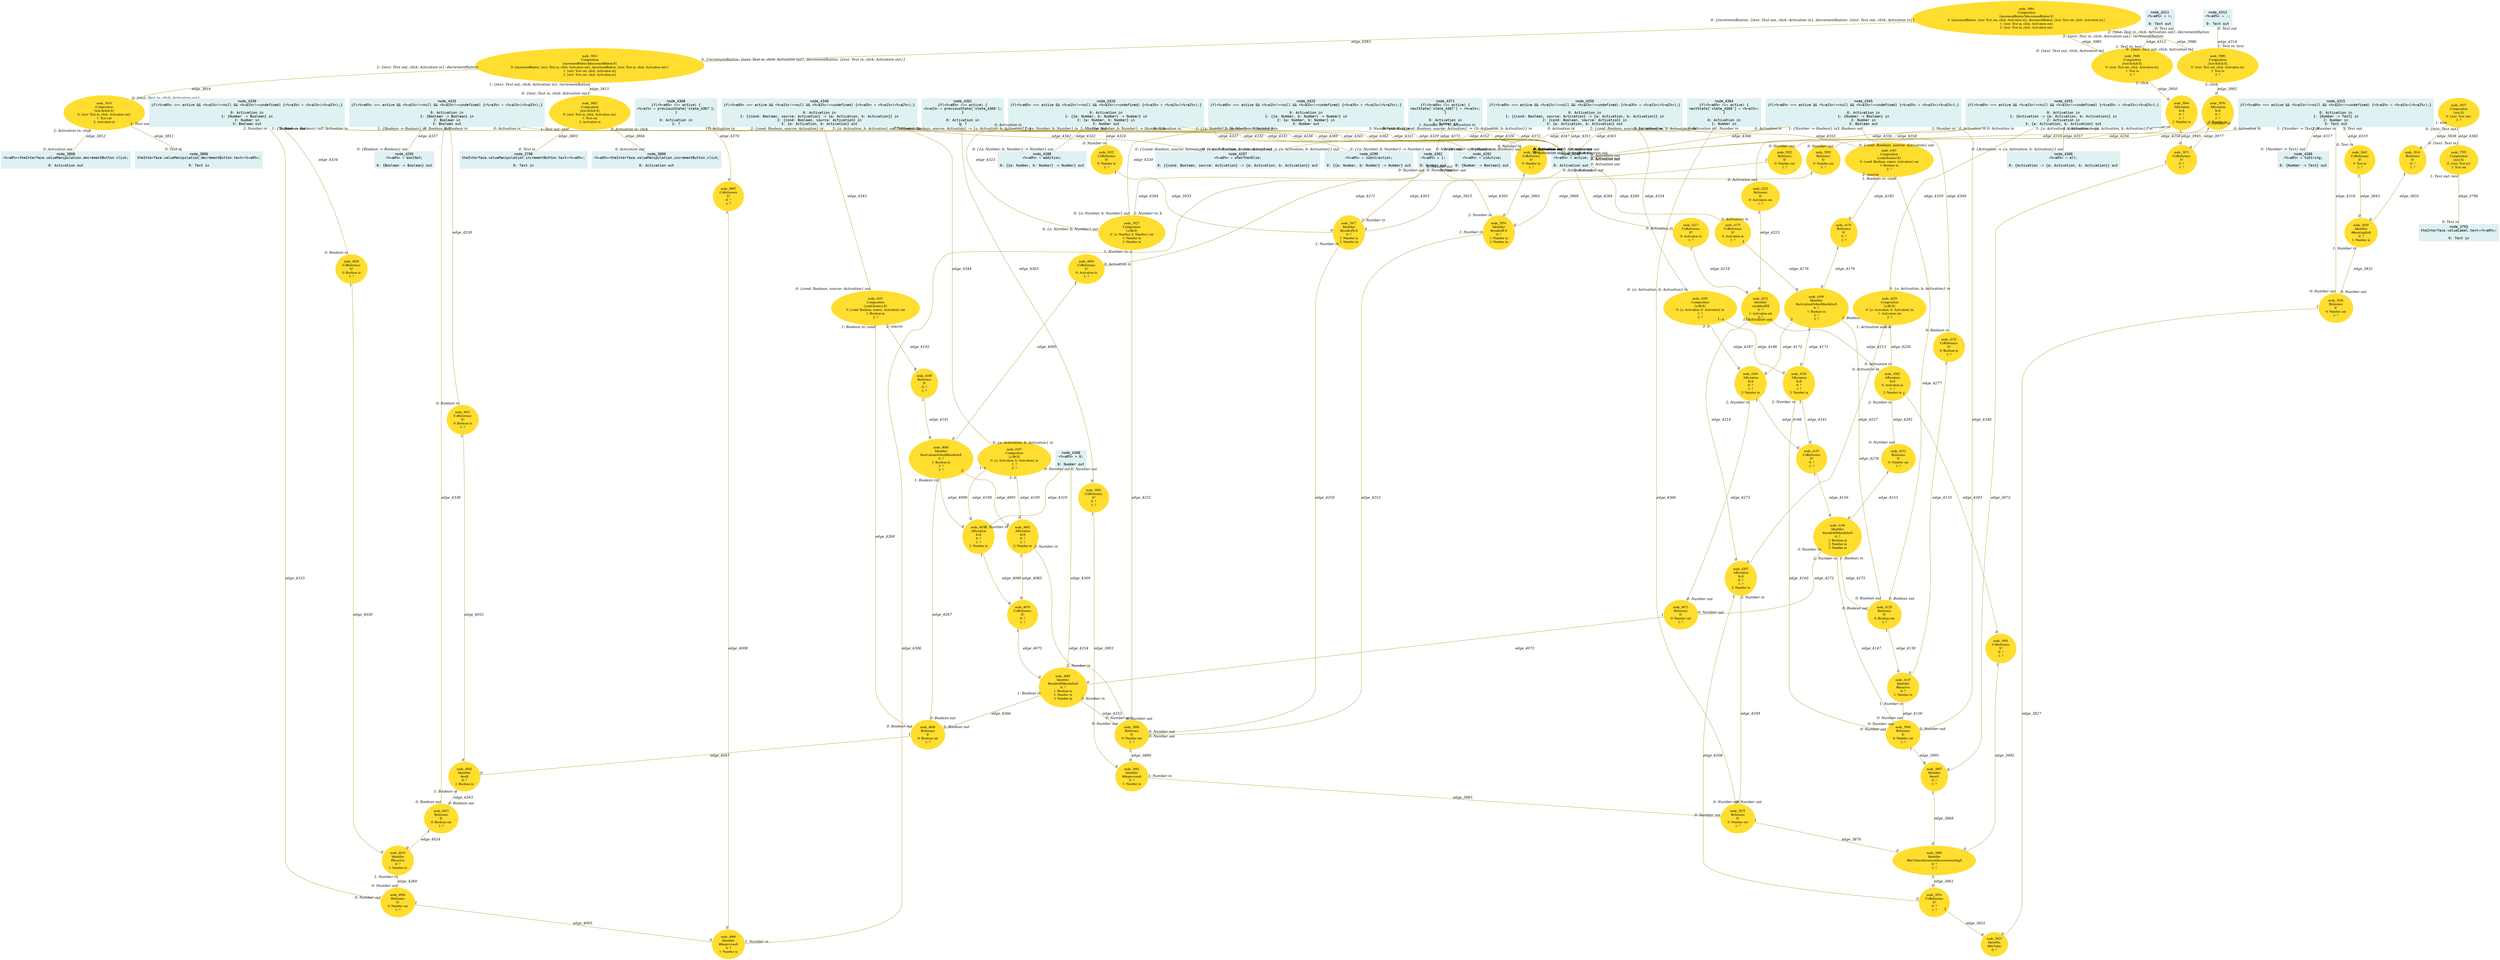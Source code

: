 digraph g{node_3793 [shape="box", style="filled", color="#dff1f2", fontname="Courier", label="node_3793
theInterface.valueLabel.text=<%=a0%>;

0: Text in" ]
node_3795 [shape="ellipse", style="filled", color="#ffde2f", fontname="Times", label="node_3795
Composition
{text:$}
0: {text: Text in}
1: Text out" ]
node_3798 [shape="box", style="filled", color="#dff1f2", fontname="Courier", label="node_3798
theInterface.valueManipulation.incrementButton.text=<%=a0%>;

0: Text in" ]
node_3800 [shape="box", style="filled", color="#dff1f2", fontname="Courier", label="node_3800
<%=a0%>=theInterface.valueManipulation.incrementButton.click;

0: Activation out" ]
node_3802 [shape="ellipse", style="filled", color="#ffde2f", fontname="Times", label="node_3802
Composition
{text:$click:$}
0: {text: Text in, click: Activation out}
1: Text out
2: Activation in" ]
node_3806 [shape="box", style="filled", color="#dff1f2", fontname="Courier", label="node_3806
theInterface.valueManipulation.decrementButton.text=<%=a0%>;

0: Text in" ]
node_3808 [shape="box", style="filled", color="#dff1f2", fontname="Courier", label="node_3808
<%=a0%>=theInterface.valueManipulation.decrementButton.click;

0: Activation out" ]
node_3810 [shape="ellipse", style="filled", color="#ffde2f", fontname="Times", label="node_3810
Composition
{text:$click:$}
0: {text: Text in, click: Activation out}
1: Text out
2: Activation in" ]
node_3814 [shape="ellipse", style="filled", color="#ffde2f", fontname="Times", label="node_3814
Composition
{incrementButton:$decrementButton:$}
0: {incrementButton: {text: Text in, click: Activation out}, decrementButton: {text: Text in, click: Activation out}}
1: {text: Text out, click: Activation in}
2: {text: Text out, click: Activation in}" ]
node_3823 [shape="ellipse", style="filled", color="#ffde2f", fontname="Times", label="node_3823
Identifier
#theValue
0: ?" ]
node_3826 [shape="ellipse", style="filled", color="#ffde2f", fontname="Times", label="node_3826
Reference
$!
0: Number out
1: ?" ]
node_3830 [shape="ellipse", style="filled", color="#ffde2f", fontname="Times", label="node_3830
Identifier
#thestringfor$
0: ?
1: Number in" ]
node_3834 [shape="ellipse", style="filled", color="#ffde2f", fontname="Times", label="node_3834
Reference
$!
0: ?
1: ?" ]
node_3837 [shape="ellipse", style="filled", color="#ffde2f", fontname="Times", label="node_3837
Composition
{text:$}
0: {text: Text out}
1: ?" ]
node_3842 [shape="ellipse", style="filled", color="#ffde2f", fontname="Times", label="node_3842
CoReference
$?
0: Text in
1: ?" ]
node_3854 [shape="ellipse", style="filled", color="#ffde2f", fontname="Times", label="node_3854
CoReference
$?
0: ?
1: ?" ]
node_3860 [shape="ellipse", style="filled", color="#ffde2f", fontname="Times", label="node_3860
Identifier
#theValueofincrementdecrementsetting$
0: ?
1: ?" ]
node_3867 [shape="ellipse", style="filled", color="#ffde2f", fontname="Times", label="node_3867
Identifier
#new$
0: ?
1: ?" ]
node_3871 [shape="ellipse", style="filled", color="#ffde2f", fontname="Times", label="node_3871
CoReference
$?
0: ?
1: ?" ]
node_3875 [shape="ellipse", style="filled", color="#ffde2f", fontname="Times", label="node_3875
Reference
$!
0: Number out
1: ?" ]
node_3882 [shape="ellipse", style="filled", color="#ffde2f", fontname="Times", label="node_3882
Identifier
#theprevious$
0: ?
1: Number in" ]
node_3888 [shape="ellipse", style="filled", color="#ffde2f", fontname="Times", label="node_3888
Reference
$!
0: Number out
1: ?" ]
node_3892 [shape="ellipse", style="filled", color="#ffde2f", fontname="Times", label="node_3892
CoReference
$?
0: ?
1: ?" ]
node_3917 [shape="ellipse", style="filled", color="#ffde2f", fontname="Times", label="node_3917
Identifier
#resultof$+$
0: ?
1: Number in
2: Number in" ]
node_3922 [shape="ellipse", style="filled", color="#ffde2f", fontname="Times", label="node_3922
Reference
$!
0: Number out
1: ?" ]
node_3927 [shape="ellipse", style="filled", color="#ffde2f", fontname="Times", label="node_3927
Composition
{a:$b:$}
0: {a: Number, b: Number} out
1: Number in
2: Number in" ]
node_3932 [shape="ellipse", style="filled", color="#ffde2f", fontname="Times", label="node_3932
CoReference
$?
0: Number in
1: ?" ]
node_3944 [shape="ellipse", style="filled", color="#ffde2f", fontname="Times", label="node_3944
Affectation
$=$
0: ?
1: ?
2: Number in" ]
node_3948 [shape="ellipse", style="filled", color="#ffde2f", fontname="Times", label="node_3948
Composition
{text:$click:$}
0: {text: Text out, click: Activation in}
1: Text in
2: ?" ]
node_3954 [shape="ellipse", style="filled", color="#ffde2f", fontname="Times", label="node_3954
Identifier
#resultof$-$
0: ?
1: Number in
2: Number in" ]
node_3959 [shape="ellipse", style="filled", color="#ffde2f", fontname="Times", label="node_3959
Reference
$!
0: Number out
1: ?" ]
node_3964 [shape="ellipse", style="filled", color="#ffde2f", fontname="Times", label="node_3964
CoReference
$?
0: Number in
1: ?" ]
node_3976 [shape="ellipse", style="filled", color="#ffde2f", fontname="Times", label="node_3976
Affectation
$=$
0: ?
1: ?
2: Number in" ]
node_3980 [shape="ellipse", style="filled", color="#ffde2f", fontname="Times", label="node_3980
Composition
{text:$click:$}
0: {text: Text out, click: Activation in}
1: Text in
2: ?" ]
node_3984 [shape="ellipse", style="filled", color="#ffde2f", fontname="Times", label="node_3984
Composition
{incrementButton:$decrementButton:$}
0: {incrementButton: {text: Text out, click: Activation in}, decrementButton: {text: Text out, click: Activation in}}
1: {text: Text in, click: Activation out}
2: {text: Text in, click: Activation out}" ]
node_3991 [shape="ellipse", style="filled", color="#ffde2f", fontname="Times", label="node_3991
CoReference
$?
0: ?
1: ?" ]
node_3994 [shape="ellipse", style="filled", color="#ffde2f", fontname="Times", label="node_3994
Reference
$!
0: Number out
1: ?" ]
node_4000 [shape="ellipse", style="filled", color="#ffde2f", fontname="Times", label="node_4000
Identifier
#theprevious$
0: ?
1: Number in" ]
node_4004 [shape="ellipse", style="filled", color="#ffde2f", fontname="Times", label="node_4004
Reference
$!
0: Number out
1: ?" ]
node_4007 [shape="ellipse", style="filled", color="#ffde2f", fontname="Times", label="node_4007
CoReference
$?
0: ?
1: ?" ]
node_4019 [shape="ellipse", style="filled", color="#ffde2f", fontname="Times", label="node_4019
Identifier
#$isactive
0: ?
1: Number in" ]
node_4023 [shape="ellipse", style="filled", color="#ffde2f", fontname="Times", label="node_4023
Reference
$!
0: Boolean out
1: ?" ]
node_4029 [shape="ellipse", style="filled", color="#ffde2f", fontname="Times", label="node_4029
CoReference
$?
0: Boolean in
1: ?" ]
node_4042 [shape="ellipse", style="filled", color="#ffde2f", fontname="Times", label="node_4042
Identifier
#not$
0: ?
1: Boolean in" ]
node_4046 [shape="ellipse", style="filled", color="#ffde2f", fontname="Times", label="node_4046
Reference
$!
0: Boolean out
1: ?" ]
node_4051 [shape="ellipse", style="filled", color="#ffde2f", fontname="Times", label="node_4051
CoReference
$?
0: Boolean in
1: ?" ]
node_4065 [shape="ellipse", style="filled", color="#ffde2f", fontname="Times", label="node_4065
Identifier
#resultofif$then$else$
0: ?
1: Boolean in
2: Number in
3: Number in" ]
node_4071 [shape="ellipse", style="filled", color="#ffde2f", fontname="Times", label="node_4071
Reference
$!
0: Number out
1: ?" ]
node_4074 [shape="ellipse", style="filled", color="#ffde2f", fontname="Times", label="node_4074
CoReference
$?
0: ?
1: ?" ]
node_4078 [shape="ellipse", style="filled", color="#ffde2f", fontname="Times", label="node_4078
Affectation
$=$
0: ?
1: ?
2: Number in" ]
node_4083 [shape="ellipse", style="filled", color="#ffde2f", fontname="Times", label="node_4083
Affectation
$=$
0: ?
1: ?
2: Number in" ]
node_4088 [shape="ellipse", style="filled", color="#ffde2f", fontname="Times", label="node_4088
Identifier
#activationofwhen$then$else$
0: ?
1: Boolean in
2: ?
3: ?" ]
node_4094 [shape="ellipse", style="filled", color="#ffde2f", fontname="Times", label="node_4094
CoReference
$?
0: Activation in
1: ?" ]
node_4100 [shape="ellipse", style="filled", color="#ffde2f", fontname="Times", label="node_4100
Reference
$!
0: ?
1: ?" ]
node_4103 [shape="ellipse", style="filled", color="#ffde2f", fontname="Times", label="node_4103
Composition
{cond:$source:$}
0: {cond: Boolean, source: Activation} out
1: Boolean in
2: ?" ]
node_4107 [shape="ellipse", style="filled", color="#ffde2f", fontname="Times", label="node_4107
Composition
{a:$b:$}
0: {a: Activation, b: Activation} in
1: ?
2: ?" ]
node_4125 [shape="ellipse", style="filled", color="#ffde2f", fontname="Times", label="node_4125
Identifier
#$isactive
0: ?
1: Number in" ]
node_4129 [shape="ellipse", style="filled", color="#ffde2f", fontname="Times", label="node_4129
Reference
$!
0: Boolean out
1: ?" ]
node_4132 [shape="ellipse", style="filled", color="#ffde2f", fontname="Times", label="node_4132
CoReference
$?
0: Boolean in
1: ?" ]
node_4146 [shape="ellipse", style="filled", color="#ffde2f", fontname="Times", label="node_4146
Identifier
#resultofif$then$else$
0: ?
1: Boolean in
2: Number in
3: Number in" ]
node_4152 [shape="ellipse", style="filled", color="#ffde2f", fontname="Times", label="node_4152
Reference
$!
0: Number out
1: ?" ]
node_4155 [shape="ellipse", style="filled", color="#ffde2f", fontname="Times", label="node_4155
CoReference
$?
0: ?
1: ?" ]
node_4159 [shape="ellipse", style="filled", color="#ffde2f", fontname="Times", label="node_4159
Affectation
$=$
0: ?
1: ?
2: Number in" ]
node_4164 [shape="ellipse", style="filled", color="#ffde2f", fontname="Times", label="node_4164
Affectation
$=$
0: ?
1: ?
2: Number in" ]
node_4169 [shape="ellipse", style="filled", color="#ffde2f", fontname="Times", label="node_4169
Identifier
#activationofwhen$then$else$
0: ?
1: Boolean in
2: ?
3: ?" ]
node_4175 [shape="ellipse", style="filled", color="#ffde2f", fontname="Times", label="node_4175
CoReference
$?
0: Activation in
1: ?" ]
node_4178 [shape="ellipse", style="filled", color="#ffde2f", fontname="Times", label="node_4178
Reference
$!
0: ?
1: ?" ]
node_4181 [shape="ellipse", style="filled", color="#ffde2f", fontname="Times", label="node_4181
Composition
{cond:$source:$}
0: {cond: Boolean, source: Activation} out
1: Boolean in
2: ?" ]
node_4185 [shape="ellipse", style="filled", color="#ffde2f", fontname="Times", label="node_4185
Composition
{a:$b:$}
0: {a: Activation, b: Activation} in
1: ?
2: ?" ]
node_4202 [shape="ellipse", style="filled", color="#ffde2f", fontname="Times", label="node_4202
Affectation
$=$
0: Activation in
1: ?
2: Number in" ]
node_4207 [shape="ellipse", style="filled", color="#ffde2f", fontname="Times", label="node_4207
Affectation
$=$
0: ?
1: ?
2: Number in" ]
node_4212 [shape="ellipse", style="filled", color="#ffde2f", fontname="Times", label="node_4212
Identifier
variableall$$
0: ?
1: Activation out
2: ?" ]
node_4217 [shape="ellipse", style="filled", color="#ffde2f", fontname="Times", label="node_4217
CoReference
$?
0: Activation in
1: ?" ]
node_4222 [shape="ellipse", style="filled", color="#ffde2f", fontname="Times", label="node_4222
Reference
$!
0: Activation out
1: ?" ]
node_4225 [shape="ellipse", style="filled", color="#ffde2f", fontname="Times", label="node_4225
Composition
{a:$b:$}
0: {a: Activation, b: Activation} in
1: Activation out
2: ?" ]
node_4246 [shape="box", style="filled", color="#dff1f2", fontname="Courier", label="node_4246
<%=a0%> = active;

0: Activation out" ]
node_4286 [shape="box", style="filled", color="#dff1f2", fontname="Courier", label="node_4286
<%=a0%> = toString;

0: {Number -> Text} out" ]
node_4288 [shape="box", style="filled", color="#dff1f2", fontname="Courier", label="node_4288
<%=a0%> = addition;

0: {{a: Number, b: Number} -> Number} out" ]
node_4290 [shape="box", style="filled", color="#dff1f2", fontname="Courier", label="node_4290
<%=a0%> = substraction;

0: {{a: Number, b: Number} -> Number} out" ]
node_4292 [shape="box", style="filled", color="#dff1f2", fontname="Courier", label="node_4292
<%=a0%> = isActive;

0: {Number -> Boolean} out" ]
node_4295 [shape="box", style="filled", color="#dff1f2", fontname="Courier", label="node_4295
<%=a0%> = boolNot;

0: {Boolean -> Boolean} out" ]
node_4297 [shape="box", style="filled", color="#dff1f2", fontname="Courier", label="node_4297
<%=a0%> = whenThenElse;

0: {{cond: Boolean, source: Activation} -> {a: Activation, b: Activation}} out" ]
node_4300 [shape="box", style="filled", color="#dff1f2", fontname="Courier", label="node_4300
<%=a0%> = all;

0: {Activation -> {a: Activation, b: Activation}} out" ]
node_4302 [shape="box", style="filled", color="#dff1f2", fontname="Courier", label="node_4302
<%=a0%> = 1;

0: Number out" ]
node_4308 [shape="box", style="filled", color="#dff1f2", fontname="Courier", label="node_4308
<%=a0%> = 0;

0: Number out" ]
node_4311 [shape="box", style="filled", color="#dff1f2", fontname="Courier", label="node_4311
<%=a0%> = +;

0: Text out" ]
node_4313 [shape="box", style="filled", color="#dff1f2", fontname="Courier", label="node_4313
<%=a0%> = -;

0: Text out" ]
node_4315 [shape="box", style="filled", color="#dff1f2", fontname="Courier", label="node_4315
if(<%=a0%> === active && <%=a1%>!==null && <%=a1%>!==undefined) {<%=a3%> = <%=a1%>(<%=a2%>);}

0: Activation in
1: {Number -> Text} in
2: Number in
3: Text out" ]
node_4320 [shape="box", style="filled", color="#dff1f2", fontname="Courier", label="node_4320
if(<%=a0%> === active && <%=a1%>!==null && <%=a1%>!==undefined) {<%=a3%> = <%=a1%>(<%=a2%>);}

0: Activation in
1: {{a: Number, b: Number} -> Number} in
2: {a: Number, b: Number} in
3: Number out" ]
node_4325 [shape="box", style="filled", color="#dff1f2", fontname="Courier", label="node_4325
if(<%=a0%> === active && <%=a1%>!==null && <%=a1%>!==undefined) {<%=a3%> = <%=a1%>(<%=a2%>);}

0: Activation in
1: {{a: Number, b: Number} -> Number} in
2: {a: Number, b: Number} in
3: Number out" ]
node_4330 [shape="box", style="filled", color="#dff1f2", fontname="Courier", label="node_4330
if(<%=a0%> === active && <%=a1%>!==null && <%=a1%>!==undefined) {<%=a3%> = <%=a1%>(<%=a2%>);}

0: Activation in
1: {Number -> Boolean} in
2: Number in
3: Boolean out" ]
node_4335 [shape="box", style="filled", color="#dff1f2", fontname="Courier", label="node_4335
if(<%=a0%> === active && <%=a1%>!==null && <%=a1%>!==undefined) {<%=a3%> = <%=a1%>(<%=a2%>);}

0: Activation in
1: {Boolean -> Boolean} in
2: Boolean in
3: Boolean out" ]
node_4340 [shape="box", style="filled", color="#dff1f2", fontname="Courier", label="node_4340
if(<%=a0%> === active && <%=a1%>!==null && <%=a1%>!==undefined) {<%=a3%> = <%=a1%>(<%=a2%>);}

0: Activation in
1: {{cond: Boolean, source: Activation} -> {a: Activation, b: Activation}} in
2: {cond: Boolean, source: Activation} in
3: {a: Activation, b: Activation} out" ]
node_4345 [shape="box", style="filled", color="#dff1f2", fontname="Courier", label="node_4345
if(<%=a0%> === active && <%=a1%>!==null && <%=a1%>!==undefined) {<%=a3%> = <%=a1%>(<%=a2%>);}

0: Activation in
1: {Number -> Boolean} in
2: Number in
3: Boolean out" ]
node_4350 [shape="box", style="filled", color="#dff1f2", fontname="Courier", label="node_4350
if(<%=a0%> === active && <%=a1%>!==null && <%=a1%>!==undefined) {<%=a3%> = <%=a1%>(<%=a2%>);}

0: Activation in
1: {{cond: Boolean, source: Activation} -> {a: Activation, b: Activation}} in
2: {cond: Boolean, source: Activation} in
3: {a: Activation, b: Activation} out" ]
node_4355 [shape="box", style="filled", color="#dff1f2", fontname="Courier", label="node_4355
if(<%=a0%> === active && <%=a1%>!==null && <%=a1%>!==undefined) {<%=a3%> = <%=a1%>(<%=a2%>);}

0: Activation in
1: {Activation -> {a: Activation, b: Activation}} in
2: Activation in
3: {a: Activation, b: Activation} out" ]
node_4361 [shape="box", style="filled", color="#dff1f2", fontname="Courier", label="node_4361
if(<%=a0%> === active) {
<%=a1%> = previousState['state_4360'];
}

0: Activation in
1: ?" ]
node_4364 [shape="box", style="filled", color="#dff1f2", fontname="Courier", label="node_4364
if(<%=a0%> === active) {
nextState['state_4360'] = <%=a1%>;
}

0: Activation in
1: Number in" ]
node_4368 [shape="box", style="filled", color="#dff1f2", fontname="Courier", label="node_4368
if(<%=a0%> === active) {
<%=a1%> = previousState['state_4367'];
}

0: Activation in
1: ?" ]
node_4371 [shape="box", style="filled", color="#dff1f2", fontname="Courier", label="node_4371
if(<%=a0%> === active) {
nextState['state_4367'] = <%=a1%>;
}

0: Activation in
1: Number in" ]
node_3795 -> node_3793 [dir=none, arrowHead=none, fontname="Times-Italic", arrowsize=1, color="#9d8400", label="edge_3796",  headlabel="0: Text in", taillabel="1: Text out: text" ]
node_3802 -> node_3798 [dir=none, arrowHead=none, fontname="Times-Italic", arrowsize=1, color="#9d8400", label="edge_3803",  headlabel="0: Text in", taillabel="1: Text out: text" ]
node_3802 -> node_3800 [dir=none, arrowHead=none, fontname="Times-Italic", arrowsize=1, color="#9d8400", label="edge_3804",  headlabel="0: Activation out", taillabel="2: Activation in: click" ]
node_3810 -> node_3806 [dir=none, arrowHead=none, fontname="Times-Italic", arrowsize=1, color="#9d8400", label="edge_3811",  headlabel="0: Text in", taillabel="1: Text out: text" ]
node_3810 -> node_3808 [dir=none, arrowHead=none, fontname="Times-Italic", arrowsize=1, color="#9d8400", label="edge_3812",  headlabel="0: Activation out", taillabel="2: Activation in: click" ]
node_3814 -> node_3802 [dir=none, arrowHead=none, fontname="Times-Italic", arrowsize=1, color="#9d8400", label="edge_3815",  headlabel="0: {text: Text in, click: Activation out}", taillabel="1: {text: Text out, click: Activation in}: incrementButton" ]
node_3814 -> node_3810 [dir=none, arrowHead=none, fontname="Times-Italic", arrowsize=1, color="#9d8400", label="edge_3816",  headlabel="0: {text: Text in, click: Activation out}", taillabel="2: {text: Text out, click: Activation in}: decrementButton" ]
node_3826 -> node_3823 [dir=none, arrowHead=none, fontname="Times-Italic", arrowsize=1, color="#9d8400", label="edge_3827",  headlabel="0", taillabel="1" ]
node_3830 -> node_3826 [dir=none, arrowHead=none, fontname="Times-Italic", arrowsize=1, color="#9d8400", label="edge_3831",  headlabel="0: Number out", taillabel="1: Number in" ]
node_3834 -> node_3830 [dir=none, arrowHead=none, fontname="Times-Italic", arrowsize=1, color="#9d8400", label="edge_3835",  headlabel="0", taillabel="1" ]
node_3837 -> node_3834 [dir=none, arrowHead=none, fontname="Times-Italic", arrowsize=1, color="#9d8400", label="edge_3838",  headlabel="0", taillabel="1: text" ]
node_3842 -> node_3830 [dir=none, arrowHead=none, fontname="Times-Italic", arrowsize=1, color="#9d8400", label="edge_3843",  headlabel="0", taillabel="1" ]
node_3854 -> node_3823 [dir=none, arrowHead=none, fontname="Times-Italic", arrowsize=1, color="#9d8400", label="edge_3855",  headlabel="0", taillabel="1" ]
node_3860 -> node_3854 [dir=none, arrowHead=none, fontname="Times-Italic", arrowsize=1, color="#9d8400", label="edge_3861",  headlabel="0", taillabel="1" ]
node_3867 -> node_3860 [dir=none, arrowHead=none, fontname="Times-Italic", arrowsize=1, color="#9d8400", label="edge_3868",  headlabel="0", taillabel="1" ]
node_3871 -> node_3867 [dir=none, arrowHead=none, fontname="Times-Italic", arrowsize=1, color="#9d8400", label="edge_3872",  headlabel="0", taillabel="1" ]
node_3875 -> node_3860 [dir=none, arrowHead=none, fontname="Times-Italic", arrowsize=1, color="#9d8400", label="edge_3876",  headlabel="0", taillabel="1" ]
node_3882 -> node_3875 [dir=none, arrowHead=none, fontname="Times-Italic", arrowsize=1, color="#9d8400", label="edge_3883",  headlabel="0: Number out", taillabel="1: Number in" ]
node_3888 -> node_3882 [dir=none, arrowHead=none, fontname="Times-Italic", arrowsize=1, color="#9d8400", label="edge_3889",  headlabel="0", taillabel="1" ]
node_3892 -> node_3882 [dir=none, arrowHead=none, fontname="Times-Italic", arrowsize=1, color="#9d8400", label="edge_3893",  headlabel="0", taillabel="1" ]
node_3922 -> node_3917 [dir=none, arrowHead=none, fontname="Times-Italic", arrowsize=1, color="#9d8400", label="edge_3923",  headlabel="0", taillabel="1" ]
node_3932 -> node_3917 [dir=none, arrowHead=none, fontname="Times-Italic", arrowsize=1, color="#9d8400", label="edge_3933",  headlabel="0", taillabel="1" ]
node_3944 -> node_3871 [dir=none, arrowHead=none, fontname="Times-Italic", arrowsize=1, color="#9d8400", label="edge_3945",  headlabel="0", taillabel="1" ]
node_3948 -> node_3944 [dir=none, arrowHead=none, fontname="Times-Italic", arrowsize=1, color="#9d8400", label="edge_3950",  headlabel="0", taillabel="2: click" ]
node_3959 -> node_3954 [dir=none, arrowHead=none, fontname="Times-Italic", arrowsize=1, color="#9d8400", label="edge_3960",  headlabel="0", taillabel="1" ]
node_3964 -> node_3954 [dir=none, arrowHead=none, fontname="Times-Italic", arrowsize=1, color="#9d8400", label="edge_3965",  headlabel="0", taillabel="1" ]
node_3976 -> node_3871 [dir=none, arrowHead=none, fontname="Times-Italic", arrowsize=1, color="#9d8400", label="edge_3977",  headlabel="0", taillabel="1" ]
node_3980 -> node_3976 [dir=none, arrowHead=none, fontname="Times-Italic", arrowsize=1, color="#9d8400", label="edge_3982",  headlabel="0", taillabel="2: click" ]
node_3984 -> node_3948 [dir=none, arrowHead=none, fontname="Times-Italic", arrowsize=1, color="#9d8400", label="edge_3985",  headlabel="0: {text: Text out, click: Activation in}", taillabel="1: {text: Text in, click: Activation out}: incrementButton" ]
node_3984 -> node_3980 [dir=none, arrowHead=none, fontname="Times-Italic", arrowsize=1, color="#9d8400", label="edge_3986",  headlabel="0: {text: Text out, click: Activation in}", taillabel="2: {text: Text in, click: Activation out}: decrementButton" ]
node_3991 -> node_3860 [dir=none, arrowHead=none, fontname="Times-Italic", arrowsize=1, color="#9d8400", label="edge_3992",  headlabel="0", taillabel="1" ]
node_3994 -> node_3867 [dir=none, arrowHead=none, fontname="Times-Italic", arrowsize=1, color="#9d8400", label="edge_3995",  headlabel="0", taillabel="1" ]
node_4004 -> node_4000 [dir=none, arrowHead=none, fontname="Times-Italic", arrowsize=1, color="#9d8400", label="edge_4005",  headlabel="0", taillabel="1" ]
node_4007 -> node_4000 [dir=none, arrowHead=none, fontname="Times-Italic", arrowsize=1, color="#9d8400", label="edge_4008",  headlabel="0", taillabel="1" ]
node_4023 -> node_4019 [dir=none, arrowHead=none, fontname="Times-Italic", arrowsize=1, color="#9d8400", label="edge_4024",  headlabel="0", taillabel="1" ]
node_4029 -> node_4019 [dir=none, arrowHead=none, fontname="Times-Italic", arrowsize=1, color="#9d8400", label="edge_4030",  headlabel="0", taillabel="1" ]
node_4046 -> node_4042 [dir=none, arrowHead=none, fontname="Times-Italic", arrowsize=1, color="#9d8400", label="edge_4047",  headlabel="0", taillabel="1" ]
node_4051 -> node_4042 [dir=none, arrowHead=none, fontname="Times-Italic", arrowsize=1, color="#9d8400", label="edge_4052",  headlabel="0", taillabel="1" ]
node_4071 -> node_4065 [dir=none, arrowHead=none, fontname="Times-Italic", arrowsize=1, color="#9d8400", label="edge_4072",  headlabel="0", taillabel="1" ]
node_4074 -> node_4065 [dir=none, arrowHead=none, fontname="Times-Italic", arrowsize=1, color="#9d8400", label="edge_4075",  headlabel="0", taillabel="1" ]
node_4078 -> node_4074 [dir=none, arrowHead=none, fontname="Times-Italic", arrowsize=1, color="#9d8400", label="edge_4080",  headlabel="0", taillabel="1" ]
node_4083 -> node_4074 [dir=none, arrowHead=none, fontname="Times-Italic", arrowsize=1, color="#9d8400", label="edge_4085",  headlabel="0", taillabel="1" ]
node_4088 -> node_4078 [dir=none, arrowHead=none, fontname="Times-Italic", arrowsize=1, color="#9d8400", label="edge_4090",  headlabel="0", taillabel="2" ]
node_4088 -> node_4083 [dir=none, arrowHead=none, fontname="Times-Italic", arrowsize=1, color="#9d8400", label="edge_4091",  headlabel="0", taillabel="3" ]
node_4094 -> node_4088 [dir=none, arrowHead=none, fontname="Times-Italic", arrowsize=1, color="#9d8400", label="edge_4095",  headlabel="0", taillabel="1" ]
node_4100 -> node_4088 [dir=none, arrowHead=none, fontname="Times-Italic", arrowsize=1, color="#9d8400", label="edge_4101",  headlabel="0", taillabel="1" ]
node_4103 -> node_4100 [dir=none, arrowHead=none, fontname="Times-Italic", arrowsize=1, color="#9d8400", label="edge_4105",  headlabel="0", taillabel="2: source" ]
node_4107 -> node_4078 [dir=none, arrowHead=none, fontname="Times-Italic", arrowsize=1, color="#9d8400", label="edge_4108",  headlabel="0", taillabel="1: a" ]
node_4107 -> node_4083 [dir=none, arrowHead=none, fontname="Times-Italic", arrowsize=1, color="#9d8400", label="edge_4109",  headlabel="0", taillabel="2: b" ]
node_4125 -> node_3994 [dir=none, arrowHead=none, fontname="Times-Italic", arrowsize=1, color="#9d8400", label="edge_4126",  headlabel="0: Number out", taillabel="1: Number in" ]
node_4129 -> node_4125 [dir=none, arrowHead=none, fontname="Times-Italic", arrowsize=1, color="#9d8400", label="edge_4130",  headlabel="0", taillabel="1" ]
node_4132 -> node_4125 [dir=none, arrowHead=none, fontname="Times-Italic", arrowsize=1, color="#9d8400", label="edge_4133",  headlabel="0", taillabel="1" ]
node_4146 -> node_3994 [dir=none, arrowHead=none, fontname="Times-Italic", arrowsize=1, color="#9d8400", label="edge_4147",  headlabel="0: Number out", taillabel="2: Number in" ]
node_4152 -> node_4146 [dir=none, arrowHead=none, fontname="Times-Italic", arrowsize=1, color="#9d8400", label="edge_4153",  headlabel="0", taillabel="1" ]
node_4155 -> node_4146 [dir=none, arrowHead=none, fontname="Times-Italic", arrowsize=1, color="#9d8400", label="edge_4156",  headlabel="0", taillabel="1" ]
node_4159 -> node_3994 [dir=none, arrowHead=none, fontname="Times-Italic", arrowsize=1, color="#9d8400", label="edge_4160",  headlabel="0: Number out", taillabel="2: Number in" ]
node_4159 -> node_4155 [dir=none, arrowHead=none, fontname="Times-Italic", arrowsize=1, color="#9d8400", label="edge_4161",  headlabel="0", taillabel="1" ]
node_4164 -> node_4155 [dir=none, arrowHead=none, fontname="Times-Italic", arrowsize=1, color="#9d8400", label="edge_4166",  headlabel="0", taillabel="1" ]
node_4169 -> node_4159 [dir=none, arrowHead=none, fontname="Times-Italic", arrowsize=1, color="#9d8400", label="edge_4171",  headlabel="0", taillabel="2" ]
node_4169 -> node_4164 [dir=none, arrowHead=none, fontname="Times-Italic", arrowsize=1, color="#9d8400", label="edge_4172",  headlabel="0", taillabel="3" ]
node_4175 -> node_4169 [dir=none, arrowHead=none, fontname="Times-Italic", arrowsize=1, color="#9d8400", label="edge_4176",  headlabel="0", taillabel="1" ]
node_4178 -> node_4169 [dir=none, arrowHead=none, fontname="Times-Italic", arrowsize=1, color="#9d8400", label="edge_4179",  headlabel="0", taillabel="1" ]
node_4181 -> node_4178 [dir=none, arrowHead=none, fontname="Times-Italic", arrowsize=1, color="#9d8400", label="edge_4183",  headlabel="0", taillabel="2: source" ]
node_4185 -> node_4159 [dir=none, arrowHead=none, fontname="Times-Italic", arrowsize=1, color="#9d8400", label="edge_4186",  headlabel="0", taillabel="1: a" ]
node_4185 -> node_4164 [dir=none, arrowHead=none, fontname="Times-Italic", arrowsize=1, color="#9d8400", label="edge_4187",  headlabel="0", taillabel="2: b" ]
node_4202 -> node_3991 [dir=none, arrowHead=none, fontname="Times-Italic", arrowsize=1, color="#9d8400", label="edge_4203",  headlabel="0", taillabel="1" ]
node_4207 -> node_3854 [dir=none, arrowHead=none, fontname="Times-Italic", arrowsize=1, color="#9d8400", label="edge_4208",  headlabel="0", taillabel="1" ]
node_4207 -> node_3875 [dir=none, arrowHead=none, fontname="Times-Italic", arrowsize=1, color="#9d8400", label="edge_4209",  headlabel="0: Number out", taillabel="2: Number in" ]
node_4212 -> node_4202 [dir=none, arrowHead=none, fontname="Times-Italic", arrowsize=1, color="#9d8400", label="edge_4213",  headlabel="0: Activation in", taillabel="1: Activation out" ]
node_4212 -> node_4207 [dir=none, arrowHead=none, fontname="Times-Italic", arrowsize=1, color="#9d8400", label="edge_4214",  headlabel="0", taillabel="2" ]
node_4217 -> node_4212 [dir=none, arrowHead=none, fontname="Times-Italic", arrowsize=1, color="#9d8400", label="edge_4218",  headlabel="0", taillabel="1" ]
node_4222 -> node_4212 [dir=none, arrowHead=none, fontname="Times-Italic", arrowsize=1, color="#9d8400", label="edge_4223",  headlabel="0", taillabel="1" ]
node_4225 -> node_4202 [dir=none, arrowHead=none, fontname="Times-Italic", arrowsize=1, color="#9d8400", label="edge_4226",  headlabel="0: Activation in", taillabel="1: Activation out: a" ]
node_4225 -> node_4207 [dir=none, arrowHead=none, fontname="Times-Italic", arrowsize=1, color="#9d8400", label="edge_4227",  headlabel="0", taillabel="2: b" ]
node_3917 -> node_3888 [dir=none, arrowHead=none, fontname="Times-Italic", arrowsize=1, color="#9d8400", label="edge_4250",  headlabel="0: Number out", taillabel="1: Number in" ]
node_3927 -> node_3888 [dir=none, arrowHead=none, fontname="Times-Italic", arrowsize=1, color="#9d8400", label="edge_4251",  headlabel="0: Number out", taillabel="1: Number in: a" ]
node_3954 -> node_3888 [dir=none, arrowHead=none, fontname="Times-Italic", arrowsize=1, color="#9d8400", label="edge_4252",  headlabel="0: Number out", taillabel="1: Number in" ]
node_4065 -> node_3888 [dir=none, arrowHead=none, fontname="Times-Italic", arrowsize=1, color="#9d8400", label="edge_4253",  headlabel="0: Number out", taillabel="3: Number in" ]
node_4083 -> node_3888 [dir=none, arrowHead=none, fontname="Times-Italic", arrowsize=1, color="#9d8400", label="edge_4254",  headlabel="0: Number out", taillabel="2: Number in" ]
node_3944 -> node_3922 [dir=none, arrowHead=none, fontname="Times-Italic", arrowsize=1, color="#9d8400", label="edge_4256",  headlabel="0: Number out", taillabel="2: Number in" ]
node_3976 -> node_3959 [dir=none, arrowHead=none, fontname="Times-Italic", arrowsize=1, color="#9d8400", label="edge_4258",  headlabel="0: Number out", taillabel="2: Number in" ]
node_4019 -> node_4004 [dir=none, arrowHead=none, fontname="Times-Italic", arrowsize=1, color="#9d8400", label="edge_4260",  headlabel="0: Number out", taillabel="1: Number in" ]
node_4042 -> node_4023 [dir=none, arrowHead=none, fontname="Times-Italic", arrowsize=1, color="#9d8400", label="edge_4263",  headlabel="0: Boolean out", taillabel="1: Boolean in" ]
node_4065 -> node_4046 [dir=none, arrowHead=none, fontname="Times-Italic", arrowsize=1, color="#9d8400", label="edge_4266",  headlabel="0: Boolean out", taillabel="1: Boolean in" ]
node_4088 -> node_4046 [dir=none, arrowHead=none, fontname="Times-Italic", arrowsize=1, color="#9d8400", label="edge_4267",  headlabel="0: Boolean out", taillabel="1: Boolean in" ]
node_4103 -> node_4046 [dir=none, arrowHead=none, fontname="Times-Italic", arrowsize=1, color="#9d8400", label="edge_4268",  headlabel="0: Boolean out", taillabel="1: Boolean in: cond" ]
node_4246 -> node_4094 [dir=none, arrowHead=none, fontname="Times-Italic", arrowsize=1, color="#9d8400", label="edge_4271",  headlabel="0: Activation in", taillabel="0: Activation out" ]
node_4146 -> node_4071 [dir=none, arrowHead=none, fontname="Times-Italic", arrowsize=1, color="#9d8400", label="edge_4272",  headlabel="0: Number out", taillabel="3: Number in" ]
node_4164 -> node_4071 [dir=none, arrowHead=none, fontname="Times-Italic", arrowsize=1, color="#9d8400", label="edge_4273",  headlabel="0: Number out", taillabel="2: Number in" ]
node_4146 -> node_4129 [dir=none, arrowHead=none, fontname="Times-Italic", arrowsize=1, color="#9d8400", label="edge_4275",  headlabel="0: Boolean out", taillabel="1: Boolean in" ]
node_4169 -> node_4129 [dir=none, arrowHead=none, fontname="Times-Italic", arrowsize=1, color="#9d8400", label="edge_4276",  headlabel="0: Boolean out", taillabel="1: Boolean in" ]
node_4181 -> node_4129 [dir=none, arrowHead=none, fontname="Times-Italic", arrowsize=1, color="#9d8400", label="edge_4277",  headlabel="0: Boolean out", taillabel="1: Boolean in: cond" ]
node_4246 -> node_4175 [dir=none, arrowHead=none, fontname="Times-Italic", arrowsize=1, color="#9d8400", label="edge_4280",  headlabel="0: Activation in", taillabel="0: Activation out" ]
node_4202 -> node_4152 [dir=none, arrowHead=none, fontname="Times-Italic", arrowsize=1, color="#9d8400", label="edge_4281",  headlabel="0: Number out", taillabel="2: Number in" ]
node_4246 -> node_4217 [dir=none, arrowHead=none, fontname="Times-Italic", arrowsize=1, color="#9d8400", label="edge_4284",  headlabel="0: Activation in", taillabel="0: Activation out" ]
node_4302 -> node_3917 [dir=none, arrowHead=none, fontname="Times-Italic", arrowsize=1, color="#9d8400", label="edge_4303",  headlabel="2: Number in", taillabel="0: Number out" ]
node_4302 -> node_3927 [dir=none, arrowHead=none, fontname="Times-Italic", arrowsize=1, color="#9d8400", label="edge_4304",  headlabel="2: Number in: b", taillabel="0: Number out" ]
node_4302 -> node_3954 [dir=none, arrowHead=none, fontname="Times-Italic", arrowsize=1, color="#9d8400", label="edge_4305",  headlabel="2: Number in", taillabel="0: Number out" ]
node_4302 -> node_4000 [dir=none, arrowHead=none, fontname="Times-Italic", arrowsize=1, color="#9d8400", label="edge_4306",  headlabel="1: Number in", taillabel="0: Number out" ]
node_4308 -> node_4065 [dir=none, arrowHead=none, fontname="Times-Italic", arrowsize=1, color="#9d8400", label="edge_4309",  headlabel="2: Number in", taillabel="0: Number out" ]
node_4308 -> node_4078 [dir=none, arrowHead=none, fontname="Times-Italic", arrowsize=1, color="#9d8400", label="edge_4310",  headlabel="2: Number in", taillabel="0: Number out" ]
node_4311 -> node_3948 [dir=none, arrowHead=none, fontname="Times-Italic", arrowsize=1, color="#9d8400", label="edge_4312",  headlabel="1: Text in: text", taillabel="0: Text out" ]
node_4313 -> node_3980 [dir=none, arrowHead=none, fontname="Times-Italic", arrowsize=1, color="#9d8400", label="edge_4314",  headlabel="1: Text in: text", taillabel="0: Text out" ]
node_4315 -> node_4246 [dir=none, arrowHead=none, fontname="Times-Italic", arrowsize=1, color="#9d8400", label="edge_4316",  headlabel="0: Activation out", taillabel="0: Activation in" ]
node_4315 -> node_4286 [dir=none, arrowHead=none, fontname="Times-Italic", arrowsize=1, color="#9d8400", label="edge_4317",  headlabel="0: {Number -> Text} out", taillabel="1: {Number -> Text} in" ]
node_4315 -> node_3826 [dir=none, arrowHead=none, fontname="Times-Italic", arrowsize=1, color="#9d8400", label="edge_4318",  headlabel="0: Number out", taillabel="2: Number in" ]
node_4315 -> node_3842 [dir=none, arrowHead=none, fontname="Times-Italic", arrowsize=1, color="#9d8400", label="edge_4319",  headlabel="0: Text in", taillabel="3: Text out" ]
node_4320 -> node_4246 [dir=none, arrowHead=none, fontname="Times-Italic", arrowsize=1, color="#9d8400", label="edge_4321",  headlabel="0: Activation out", taillabel="0: Activation in" ]
node_4320 -> node_4288 [dir=none, arrowHead=none, fontname="Times-Italic", arrowsize=1, color="#9d8400", label="edge_4322",  headlabel="0: {{a: Number, b: Number} -> Number} out", taillabel="1: {{a: Number, b: Number} -> Number} in" ]
node_4320 -> node_3927 [dir=none, arrowHead=none, fontname="Times-Italic", arrowsize=1, color="#9d8400", label="edge_4323",  headlabel="0: {a: Number, b: Number} out", taillabel="2: {a: Number, b: Number} in" ]
node_4320 -> node_3932 [dir=none, arrowHead=none, fontname="Times-Italic", arrowsize=1, color="#9d8400", label="edge_4324",  headlabel="0: Number in", taillabel="3: Number out" ]
node_4325 -> node_4246 [dir=none, arrowHead=none, fontname="Times-Italic", arrowsize=1, color="#9d8400", label="edge_4326",  headlabel="0: Activation out", taillabel="0: Activation in" ]
node_4325 -> node_4290 [dir=none, arrowHead=none, fontname="Times-Italic", arrowsize=1, color="#9d8400", label="edge_4327",  headlabel="0: {{a: Number, b: Number} -> Number} out", taillabel="1: {{a: Number, b: Number} -> Number} in" ]
node_4325 -> node_3927 [dir=none, arrowHead=none, fontname="Times-Italic", arrowsize=1, color="#9d8400", label="edge_4328",  headlabel="0: {a: Number, b: Number} out", taillabel="2: {a: Number, b: Number} in" ]
node_4325 -> node_3964 [dir=none, arrowHead=none, fontname="Times-Italic", arrowsize=1, color="#9d8400", label="edge_4329",  headlabel="0: Number in", taillabel="3: Number out" ]
node_4330 -> node_4246 [dir=none, arrowHead=none, fontname="Times-Italic", arrowsize=1, color="#9d8400", label="edge_4331",  headlabel="0: Activation out", taillabel="0: Activation in" ]
node_4330 -> node_4292 [dir=none, arrowHead=none, fontname="Times-Italic", arrowsize=1, color="#9d8400", label="edge_4332",  headlabel="0: {Number -> Boolean} out", taillabel="1: {Number -> Boolean} in" ]
node_4330 -> node_4004 [dir=none, arrowHead=none, fontname="Times-Italic", arrowsize=1, color="#9d8400", label="edge_4333",  headlabel="0: Number out", taillabel="2: Number in" ]
node_4330 -> node_4029 [dir=none, arrowHead=none, fontname="Times-Italic", arrowsize=1, color="#9d8400", label="edge_4334",  headlabel="0: Boolean in", taillabel="3: Boolean out" ]
node_4335 -> node_4246 [dir=none, arrowHead=none, fontname="Times-Italic", arrowsize=1, color="#9d8400", label="edge_4336",  headlabel="0: Activation out", taillabel="0: Activation in" ]
node_4335 -> node_4295 [dir=none, arrowHead=none, fontname="Times-Italic", arrowsize=1, color="#9d8400", label="edge_4337",  headlabel="0: {Boolean -> Boolean} out", taillabel="1: {Boolean -> Boolean} in" ]
node_4335 -> node_4023 [dir=none, arrowHead=none, fontname="Times-Italic", arrowsize=1, color="#9d8400", label="edge_4338",  headlabel="0: Boolean out", taillabel="2: Boolean in" ]
node_4335 -> node_4051 [dir=none, arrowHead=none, fontname="Times-Italic", arrowsize=1, color="#9d8400", label="edge_4339",  headlabel="0: Boolean in", taillabel="3: Boolean out" ]
node_4340 -> node_4246 [dir=none, arrowHead=none, fontname="Times-Italic", arrowsize=1, color="#9d8400", label="edge_4341",  headlabel="0: Activation out", taillabel="0: Activation in" ]
node_4340 -> node_4297 [dir=none, arrowHead=none, fontname="Times-Italic", arrowsize=1, color="#9d8400", label="edge_4342",  headlabel="0: {{cond: Boolean, source: Activation} -> {a: Activation, b: Activation}} out", taillabel="1: {{cond: Boolean, source: Activation} -> {a: Activation, b: Activation}} in" ]
node_4340 -> node_4103 [dir=none, arrowHead=none, fontname="Times-Italic", arrowsize=1, color="#9d8400", label="edge_4343",  headlabel="0: {cond: Boolean, source: Activation} out", taillabel="2: {cond: Boolean, source: Activation} in" ]
node_4340 -> node_4107 [dir=none, arrowHead=none, fontname="Times-Italic", arrowsize=1, color="#9d8400", label="edge_4344",  headlabel="0: {a: Activation, b: Activation} in", taillabel="3: {a: Activation, b: Activation} out" ]
node_4345 -> node_4246 [dir=none, arrowHead=none, fontname="Times-Italic", arrowsize=1, color="#9d8400", label="edge_4346",  headlabel="0: Activation out", taillabel="0: Activation in" ]
node_4345 -> node_4292 [dir=none, arrowHead=none, fontname="Times-Italic", arrowsize=1, color="#9d8400", label="edge_4347",  headlabel="0: {Number -> Boolean} out", taillabel="1: {Number -> Boolean} in" ]
node_4345 -> node_3994 [dir=none, arrowHead=none, fontname="Times-Italic", arrowsize=1, color="#9d8400", label="edge_4348",  headlabel="0: Number out", taillabel="2: Number in" ]
node_4345 -> node_4132 [dir=none, arrowHead=none, fontname="Times-Italic", arrowsize=1, color="#9d8400", label="edge_4349",  headlabel="0: Boolean in", taillabel="3: Boolean out" ]
node_4350 -> node_4246 [dir=none, arrowHead=none, fontname="Times-Italic", arrowsize=1, color="#9d8400", label="edge_4351",  headlabel="0: Activation out", taillabel="0: Activation in" ]
node_4350 -> node_4297 [dir=none, arrowHead=none, fontname="Times-Italic", arrowsize=1, color="#9d8400", label="edge_4352",  headlabel="0: {{cond: Boolean, source: Activation} -> {a: Activation, b: Activation}} out", taillabel="1: {{cond: Boolean, source: Activation} -> {a: Activation, b: Activation}} in" ]
node_4350 -> node_4181 [dir=none, arrowHead=none, fontname="Times-Italic", arrowsize=1, color="#9d8400", label="edge_4353",  headlabel="0: {cond: Boolean, source: Activation} out", taillabel="2: {cond: Boolean, source: Activation} in" ]
node_4350 -> node_4185 [dir=none, arrowHead=none, fontname="Times-Italic", arrowsize=1, color="#9d8400", label="edge_4354",  headlabel="0: {a: Activation, b: Activation} in", taillabel="3: {a: Activation, b: Activation} out" ]
node_4355 -> node_4246 [dir=none, arrowHead=none, fontname="Times-Italic", arrowsize=1, color="#9d8400", label="edge_4356",  headlabel="0: Activation out", taillabel="0: Activation in" ]
node_4355 -> node_4300 [dir=none, arrowHead=none, fontname="Times-Italic", arrowsize=1, color="#9d8400", label="edge_4357",  headlabel="0: {Activation -> {a: Activation, b: Activation}} out", taillabel="1: {Activation -> {a: Activation, b: Activation}} in" ]
node_4355 -> node_4222 [dir=none, arrowHead=none, fontname="Times-Italic", arrowsize=1, color="#9d8400", label="edge_4358",  headlabel="0: Activation out", taillabel="2: Activation in" ]
node_4355 -> node_4225 [dir=none, arrowHead=none, fontname="Times-Italic", arrowsize=1, color="#9d8400", label="edge_4359",  headlabel="0: {a: Activation, b: Activation} in", taillabel="3: {a: Activation, b: Activation} out" ]
node_4361 -> node_4246 [dir=none, arrowHead=none, fontname="Times-Italic", arrowsize=1, color="#9d8400", label="edge_4362",  headlabel="0: Activation out", taillabel="0: Activation in" ]
node_4361 -> node_3892 [dir=none, arrowHead=none, fontname="Times-Italic", arrowsize=1, color="#9d8400", label="edge_4363",  headlabel="0", taillabel="1" ]
node_4364 -> node_4246 [dir=none, arrowHead=none, fontname="Times-Italic", arrowsize=1, color="#9d8400", label="edge_4365",  headlabel="0: Activation out", taillabel="0: Activation in" ]
node_4364 -> node_3875 [dir=none, arrowHead=none, fontname="Times-Italic", arrowsize=1, color="#9d8400", label="edge_4366",  headlabel="0: Number out", taillabel="1: Number in" ]
node_4368 -> node_4246 [dir=none, arrowHead=none, fontname="Times-Italic", arrowsize=1, color="#9d8400", label="edge_4369",  headlabel="0: Activation out", taillabel="0: Activation in" ]
node_4368 -> node_4007 [dir=none, arrowHead=none, fontname="Times-Italic", arrowsize=1, color="#9d8400", label="edge_4370",  headlabel="0", taillabel="1" ]
node_4371 -> node_4246 [dir=none, arrowHead=none, fontname="Times-Italic", arrowsize=1, color="#9d8400", label="edge_4372",  headlabel="0: Activation out", taillabel="0: Activation in" ]
node_4371 -> node_4302 [dir=none, arrowHead=none, fontname="Times-Italic", arrowsize=1, color="#9d8400", label="edge_4373",  headlabel="0: Number out", taillabel="1: Number in" ]
node_3837 -> node_3795 [dir=none, arrowHead=none, fontname="Times-Italic", arrowsize=1, color="#9d8400", label="edge_4382",  headlabel="0: {text: Text in}", taillabel="0: {text: Text out}" ]
node_3984 -> node_3814 [dir=none, arrowHead=none, fontname="Times-Italic", arrowsize=1, color="#9d8400", label="edge_4383",  headlabel="0: {incrementButton: {text: Text in, click: Activation out}, decrementButton: {text: Text in, click: Activation out}}", taillabel="0: {incrementButton: {text: Text out, click: Activation in}, decrementButton: {text: Text out, click: Activation in}}" ]
}